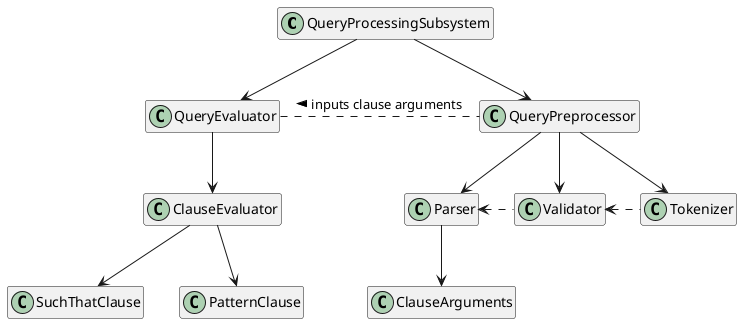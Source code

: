 @startuml

class           QueryProcessingSubsystem

' Evaluator definition
class           QueryEvaluator

class           ClauseEvaluator

class           SuchThatClause
class           PatternClause

' Preprocessor definition
class           QueryPreprocessor

class           Parser
class           Validator
class           Tokenizer

class           ClauseArguments

QueryProcessingSubsystem           -->           QueryEvaluator
QueryProcessingSubsystem           -->           QueryPreprocessor

QueryEvaluator          .right.       QueryPreprocessor     :   < inputs clause arguments

QueryEvaluator          -->         ClauseEvaluator
ClauseEvaluator         -->         SuchThatClause
ClauseEvaluator         -->         PatternClause

QueryPreprocessor       -->         Parser
QueryPreprocessor       -->         Validator
QueryPreprocessor       -->         Tokenizer

Parser              <.right.        Validator
Validator           <.right.        Tokenizer

Parser              -->         ClauseArguments

hide empty fields
hide empty methods

@enduml
